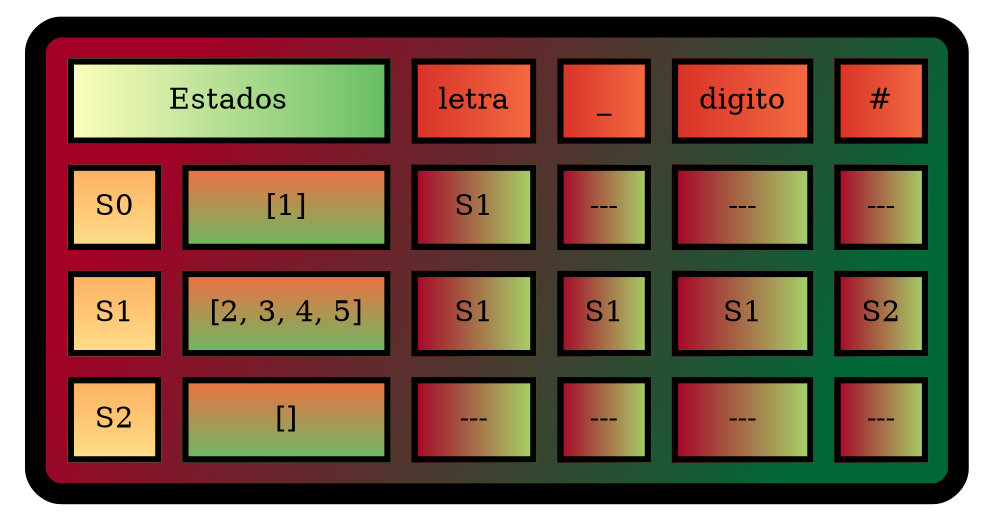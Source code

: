 digraph G{
tbl [
shape=plaintext
label=<
<TABLE border="10" cellspacing="10" cellpadding="10" style="rounded" bgcolor="/rdylgn11/1:/rdylgn11/11" gradientangle="315">
<TR>
<TD border="3" colspan="2"  bgcolor="/rdylgn11/6:/rdylgn11/9">Estados</TD>
<TD border="3"  bgcolor="/rdylgn11/2:/rdylgn11/3">letra</TD>
<TD border="3"  bgcolor="/rdylgn11/2:/rdylgn11/3">_</TD>
<TD border="3"  bgcolor="/rdylgn11/2:/rdylgn11/3">digito</TD>
<TD border="3"  bgcolor="/rdylgn11/2:/rdylgn11/3">#</TD>
</TR>
<TR>
<TD border="3" bgcolor="/rdylgn11/4:/rdylgn11/5" gradientangle="270">S0</TD>
<TD border="3" bgcolor="/rdylgn11/3:/rdylgn11/9" gradientangle="270">[1]</TD>
<TD border="3"  bgcolor="/rdylgn11/1:/rdylgn11/8">S1</TD>
<TD border="3"  bgcolor="/rdylgn11/1:/rdylgn11/8">---</TD>
<TD border="3"  bgcolor="/rdylgn11/1:/rdylgn11/8">---</TD>
<TD border="3"  bgcolor="/rdylgn11/1:/rdylgn11/8">---</TD>
</TR>
<TR>
<TD border="3" bgcolor="/rdylgn11/4:/rdylgn11/5" gradientangle="270">S1</TD>
<TD border="3" bgcolor="/rdylgn11/3:/rdylgn11/9" gradientangle="270">[2, 3, 4, 5]</TD>
<TD border="3"  bgcolor="/rdylgn11/1:/rdylgn11/8">S1</TD>
<TD border="3"  bgcolor="/rdylgn11/1:/rdylgn11/8">S1</TD>
<TD border="3"  bgcolor="/rdylgn11/1:/rdylgn11/8">S1</TD>
<TD border="3"  bgcolor="/rdylgn11/1:/rdylgn11/8">S2</TD>
</TR>
<TR>
<TD border="3" bgcolor="/rdylgn11/4:/rdylgn11/5" gradientangle="270">S2</TD>
<TD border="3" bgcolor="/rdylgn11/3:/rdylgn11/9" gradientangle="270">[]</TD>
<TD border="3"  bgcolor="/rdylgn11/1:/rdylgn11/8">---</TD>
<TD border="3"  bgcolor="/rdylgn11/1:/rdylgn11/8">---</TD>
<TD border="3"  bgcolor="/rdylgn11/1:/rdylgn11/8">---</TD>
<TD border="3"  bgcolor="/rdylgn11/1:/rdylgn11/8">---</TD>
</TR>
</TABLE>
>];
}
